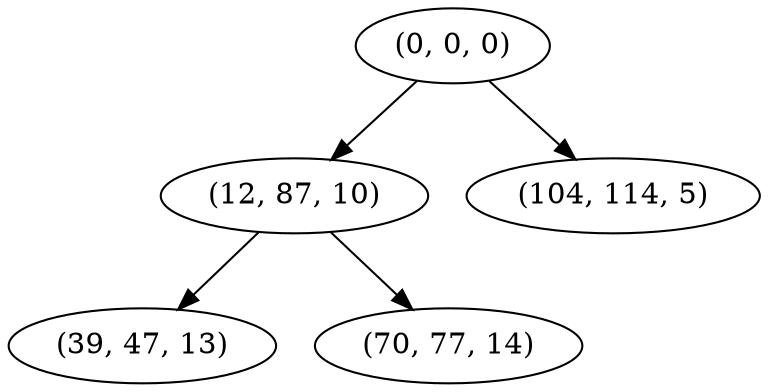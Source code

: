 digraph tree {
    "(0, 0, 0)";
    "(12, 87, 10)";
    "(39, 47, 13)";
    "(70, 77, 14)";
    "(104, 114, 5)";
    "(0, 0, 0)" -> "(12, 87, 10)";
    "(0, 0, 0)" -> "(104, 114, 5)";
    "(12, 87, 10)" -> "(39, 47, 13)";
    "(12, 87, 10)" -> "(70, 77, 14)";
}
